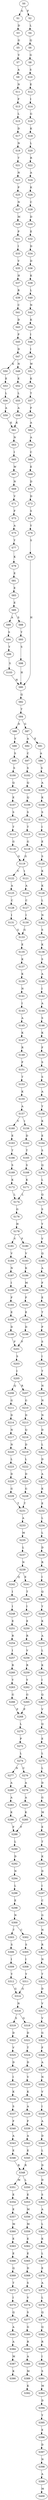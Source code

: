 strict digraph  {
	S0 -> S1 [ label = G ];
	S0 -> S2 [ label = F ];
	S1 -> S3 [ label = D ];
	S2 -> S4 [ label = L ];
	S3 -> S5 [ label = G ];
	S4 -> S6 [ label = Q ];
	S5 -> S7 [ label = V ];
	S6 -> S8 [ label = G ];
	S7 -> S9 [ label = A ];
	S8 -> S10 [ label = S ];
	S9 -> S11 [ label = N ];
	S10 -> S12 [ label = E ];
	S11 -> S13 [ label = F ];
	S12 -> S14 [ label = I ];
	S13 -> S15 [ label = L ];
	S14 -> S16 [ label = G ];
	S15 -> S17 [ label = D ];
	S16 -> S18 [ label = K ];
	S17 -> S19 [ label = N ];
	S18 -> S20 [ label = L ];
	S19 -> S21 [ label = T ];
	S20 -> S22 [ label = R ];
	S21 -> S23 [ label = N ];
	S22 -> S24 [ label = A ];
	S23 -> S25 [ label = P ];
	S24 -> S26 [ label = K ];
	S25 -> S27 [ label = N ];
	S26 -> S28 [ label = C ];
	S27 -> S29 [ label = M ];
	S28 -> S30 [ label = D ];
	S29 -> S31 [ label = P ];
	S30 -> S32 [ label = E ];
	S31 -> S33 [ label = I ];
	S32 -> S34 [ label = D ];
	S33 -> S35 [ label = V ];
	S34 -> S36 [ label = D ];
	S35 -> S37 [ label = H ];
	S36 -> S38 [ label = K ];
	S37 -> S39 [ label = R ];
	S38 -> S40 [ label = L ];
	S39 -> S41 [ label = C ];
	S40 -> S42 [ label = N ];
	S41 -> S43 [ label = D ];
	S42 -> S44 [ label = K ];
	S43 -> S45 [ label = P ];
	S44 -> S46 [ label = I ];
	S45 -> S47 [ label = D ];
	S46 -> S48 [ label = I ];
	S47 -> S49 [ label = N ];
	S47 -> S50 [ label = K ];
	S48 -> S51 [ label = W ];
	S49 -> S52 [ label = E ];
	S50 -> S53 [ label = E ];
	S51 -> S54 [ label = K ];
	S52 -> S55 [ label = L ];
	S53 -> S56 [ label = L ];
	S54 -> S57 [ label = T ];
	S55 -> S58 [ label = A ];
	S56 -> S59 [ label = A ];
	S57 -> S60 [ label = F ];
	S58 -> S61 [ label = K ];
	S59 -> S61 [ label = K ];
	S60 -> S62 [ label = A ];
	S61 -> S63 [ label = N ];
	S62 -> S64 [ label = A ];
	S63 -> S65 [ label = I ];
	S64 -> S66 [ label = C ];
	S65 -> S67 [ label = W ];
	S66 -> S68 [ label = E ];
	S67 -> S69 [ label = N ];
	S68 -> S70 [ label = D ];
	S69 -> S71 [ label = V ];
	S70 -> S72 [ label = D ];
	S71 -> S73 [ label = F ];
	S72 -> S74 [ label = S ];
	S73 -> S75 [ label = A ];
	S74 -> S76 [ label = Y ];
	S75 -> S77 [ label = Y ];
	S76 -> S78 [ label = S ];
	S77 -> S79 [ label = K ];
	S78 -> S80 [ label = H ];
	S79 -> S81 [ label = E ];
	S80 -> S82 [ label = Q ];
	S81 -> S83 [ label = E ];
	S82 -> S84 [ label = T ];
	S83 -> S85 [ label = E ];
	S84 -> S86 [ label = D ];
	S84 -> S87 [ label = G ];
	S85 -> S88 [ label = S ];
	S85 -> S89 [ label = A ];
	S86 -> S90 [ label = V ];
	S87 -> S91 [ label = E ];
	S87 -> S92 [ label = A ];
	S88 -> S93 [ label = Y ];
	S89 -> S94 [ label = S ];
	S90 -> S95 [ label = S ];
	S91 -> S96 [ label = A ];
	S92 -> S97 [ label = C ];
	S93 -> S98 [ label = S ];
	S94 -> S99 [ label = Y ];
	S95 -> S100 [ label = S ];
	S96 -> S101 [ label = S ];
	S97 -> S102 [ label = S ];
	S98 -> S80 [ label = H ];
	S99 -> S103 [ label = S ];
	S100 -> S104 [ label = Q ];
	S101 -> S105 [ label = A ];
	S102 -> S106 [ label = Q ];
	S103 -> S80 [ label = H ];
	S104 -> S107 [ label = E ];
	S105 -> S108 [ label = K ];
	S106 -> S109 [ label = Q ];
	S107 -> S110 [ label = S ];
	S108 -> S111 [ label = S ];
	S109 -> S112 [ label = S ];
	S110 -> S113 [ label = T ];
	S111 -> S114 [ label = I ];
	S112 -> S115 [ label = T ];
	S113 -> S116 [ label = G ];
	S114 -> S117 [ label = E ];
	S115 -> S118 [ label = G ];
	S116 -> S119 [ label = G ];
	S117 -> S120 [ label = S ];
	S118 -> S119 [ label = G ];
	S119 -> S121 [ label = I ];
	S119 -> S122 [ label = V ];
	S120 -> S123 [ label = K ];
	S121 -> S124 [ label = A ];
	S122 -> S125 [ label = A ];
	S123 -> S126 [ label = K ];
	S124 -> S127 [ label = C ];
	S125 -> S128 [ label = C ];
	S126 -> S129 [ label = L ];
	S127 -> S130 [ label = I ];
	S128 -> S131 [ label = I ];
	S129 -> S132 [ label = N ];
	S130 -> S133 [ label = G ];
	S131 -> S133 [ label = G ];
	S132 -> S134 [ label = S ];
	S133 -> S135 [ label = E ];
	S134 -> S136 [ label = K ];
	S135 -> S137 [ label = K ];
	S136 -> S138 [ label = S ];
	S137 -> S139 [ label = K ];
	S138 -> S140 [ label = A ];
	S139 -> S141 [ label = N ];
	S140 -> S142 [ label = I ];
	S141 -> S143 [ label = I ];
	S142 -> S144 [ label = A ];
	S143 -> S145 [ label = A ];
	S144 -> S146 [ label = S ];
	S145 -> S147 [ label = K ];
	S146 -> S148 [ label = K ];
	S147 -> S149 [ label = R ];
	S148 -> S150 [ label = F ];
	S149 -> S151 [ label = F ];
	S150 -> S152 [ label = S ];
	S151 -> S153 [ label = T ];
	S152 -> S154 [ label = S ];
	S153 -> S155 [ label = K ];
	S154 -> S156 [ label = A ];
	S155 -> S157 [ label = A ];
	S156 -> S158 [ label = Y ];
	S157 -> S159 [ label = I ];
	S157 -> S160 [ label = V ];
	S158 -> S161 [ label = K ];
	S159 -> S162 [ label = D ];
	S160 -> S163 [ label = E ];
	S161 -> S164 [ label = E ];
	S162 -> S165 [ label = T ];
	S163 -> S166 [ label = T ];
	S164 -> S167 [ label = S ];
	S165 -> S168 [ label = S ];
	S166 -> S169 [ label = S ];
	S167 -> S170 [ label = Q ];
	S168 -> S171 [ label = K ];
	S169 -> S172 [ label = K ];
	S170 -> S173 [ label = L ];
	S171 -> S174 [ label = L ];
	S172 -> S174 [ label = L ];
	S173 -> S175 [ label = Q ];
	S174 -> S176 [ label = G ];
	S175 -> S177 [ label = S ];
	S176 -> S178 [ label = H ];
	S177 -> S179 [ label = Y ];
	S178 -> S180 [ label = F ];
	S178 -> S181 [ label = V ];
	S179 -> S182 [ label = V ];
	S180 -> S183 [ label = V ];
	S181 -> S184 [ label = V ];
	S182 -> S185 [ label = Q ];
	S183 -> S186 [ label = K ];
	S184 -> S187 [ label = N ];
	S185 -> S188 [ label = A ];
	S186 -> S189 [ label = M ];
	S187 -> S190 [ label = I ];
	S188 -> S191 [ label = F ];
	S189 -> S192 [ label = F ];
	S190 -> S193 [ label = F ];
	S191 -> S194 [ label = E ];
	S192 -> S195 [ label = E ];
	S193 -> S196 [ label = E ];
	S194 -> S197 [ label = T ];
	S195 -> S198 [ label = D ];
	S196 -> S199 [ label = D ];
	S197 -> S200 [ label = P ];
	S198 -> S201 [ label = F ];
	S199 -> S201 [ label = F ];
	S200 -> S202 [ label = S ];
	S201 -> S203 [ label = S ];
	S202 -> S204 [ label = I ];
	S203 -> S205 [ label = I ];
	S204 -> S206 [ label = T ];
	S205 -> S207 [ label = R ];
	S205 -> S208 [ label = Q ];
	S206 -> S209 [ label = N ];
	S207 -> S210 [ label = G ];
	S208 -> S211 [ label = G ];
	S209 -> S212 [ label = N ];
	S210 -> S213 [ label = D ];
	S211 -> S214 [ label = D ];
	S212 -> S215 [ label = N ];
	S213 -> S216 [ label = Q ];
	S214 -> S217 [ label = N ];
	S215 -> S218 [ label = D ];
	S216 -> S219 [ label = D ];
	S217 -> S220 [ label = N ];
	S218 -> S221 [ label = L ];
	S219 -> S222 [ label = L ];
	S220 -> S223 [ label = L ];
	S221 -> S224 [ label = D ];
	S222 -> S225 [ label = D ];
	S223 -> S226 [ label = D ];
	S224 -> S227 [ label = A ];
	S225 -> S228 [ label = G ];
	S226 -> S229 [ label = G ];
	S227 -> S230 [ label = K ];
	S228 -> S231 [ label = T ];
	S229 -> S231 [ label = T ];
	S230 -> S232 [ label = E ];
	S231 -> S233 [ label = A ];
	S232 -> S234 [ label = L ];
	S233 -> S235 [ label = M ];
	S234 -> S236 [ label = L ];
	S235 -> S237 [ label = L ];
	S236 -> S238 [ label = D ];
	S237 -> S239 [ label = N ];
	S238 -> S240 [ label = R ];
	S239 -> S241 [ label = E ];
	S239 -> S242 [ label = Q ];
	S240 -> S243 [ label = I ];
	S241 -> S244 [ label = T ];
	S242 -> S245 [ label = I ];
	S243 -> S246 [ label = Q ];
	S244 -> S247 [ label = I ];
	S245 -> S248 [ label = I ];
	S246 -> S249 [ label = Y ];
	S247 -> S250 [ label = E ];
	S248 -> S251 [ label = E ];
	S249 -> S252 [ label = K ];
	S250 -> S253 [ label = R ];
	S251 -> S254 [ label = R ];
	S252 -> S255 [ label = A ];
	S253 -> S256 [ label = V ];
	S254 -> S257 [ label = I ];
	S255 -> S258 [ label = L ];
	S256 -> S259 [ label = R ];
	S257 -> S260 [ label = R ];
	S258 -> S261 [ label = K ];
	S259 -> S262 [ label = Y ];
	S260 -> S263 [ label = Y ];
	S261 -> S264 [ label = I ];
	S262 -> S265 [ label = G ];
	S263 -> S266 [ label = G ];
	S264 -> S267 [ label = Q ];
	S265 -> S268 [ label = P ];
	S266 -> S268 [ label = P ];
	S267 -> S269 [ label = V ];
	S268 -> S270 [ label = L ];
	S269 -> S271 [ label = Q ];
	S270 -> S272 [ label = P ];
	S271 -> S273 [ label = E ];
	S272 -> S274 [ label = L ];
	S273 -> S275 [ label = L ];
	S274 -> S276 [ label = C ];
	S274 -> S277 [ label = N ];
	S275 -> S278 [ label = L ];
	S276 -> S279 [ label = A ];
	S277 -> S280 [ label = A ];
	S278 -> S281 [ label = D ];
	S279 -> S282 [ label = A ];
	S280 -> S283 [ label = A ];
	S281 -> S284 [ label = G ];
	S282 -> S285 [ label = K ];
	S283 -> S286 [ label = K ];
	S284 -> S287 [ label = M ];
	S285 -> S288 [ label = F ];
	S286 -> S288 [ label = F ];
	S287 -> S289 [ label = E ];
	S288 -> S290 [ label = L ];
	S289 -> S291 [ label = T ];
	S290 -> S292 [ label = D ];
	S291 -> S293 [ label = K ];
	S292 -> S294 [ label = N ];
	S293 -> S295 [ label = D ];
	S294 -> S296 [ label = L ];
	S295 -> S297 [ label = I ];
	S296 -> S298 [ label = E ];
	S297 -> S299 [ label = C ];
	S298 -> S300 [ label = N ];
	S299 -> S301 [ label = G ];
	S300 -> S302 [ label = C ];
	S300 -> S303 [ label = T ];
	S301 -> S304 [ label = N ];
	S302 -> S305 [ label = S ];
	S303 -> S306 [ label = S ];
	S304 -> S307 [ label = R ];
	S305 -> S308 [ label = I ];
	S306 -> S309 [ label = I ];
	S307 -> S310 [ label = N ];
	S308 -> S311 [ label = Y ];
	S309 -> S312 [ label = Y ];
	S310 -> S313 [ label = T ];
	S311 -> S314 [ label = G ];
	S312 -> S314 [ label = G ];
	S313 -> S315 [ label = D ];
	S314 -> S316 [ label = N ];
	S315 -> S317 [ label = V ];
	S316 -> S318 [ label = G ];
	S316 -> S319 [ label = S ];
	S317 -> S320 [ label = V ];
	S318 -> S321 [ label = D ];
	S319 -> S322 [ label = D ];
	S320 -> S323 [ label = G ];
	S321 -> S324 [ label = T ];
	S322 -> S325 [ label = V ];
	S323 -> S326 [ label = F ];
	S324 -> S327 [ label = D ];
	S325 -> S328 [ label = D ];
	S326 -> S329 [ label = A ];
	S327 -> S330 [ label = V ];
	S328 -> S331 [ label = I ];
	S329 -> S332 [ label = N ];
	S330 -> S333 [ label = K ];
	S331 -> S334 [ label = K ];
	S332 -> S335 [ label = V ];
	S333 -> S336 [ label = A ];
	S334 -> S337 [ label = S ];
	S335 -> S338 [ label = I ];
	S336 -> S339 [ label = F ];
	S337 -> S340 [ label = F ];
	S338 -> S341 [ label = A ];
	S339 -> S342 [ label = A ];
	S340 -> S343 [ label = A ];
	S341 -> S344 [ label = D ];
	S342 -> S345 [ label = E ];
	S343 -> S346 [ label = E ];
	S344 -> S347 [ label = L ];
	S345 -> S348 [ label = R ];
	S346 -> S348 [ label = R ];
	S347 -> S349 [ label = D ];
	S348 -> S350 [ label = L ];
	S348 -> S351 [ label = M ];
	S349 -> S352 [ label = D ];
	S350 -> S353 [ label = E ];
	S351 -> S354 [ label = E ];
	S352 -> S355 [ label = S ];
	S353 -> S356 [ label = M ];
	S354 -> S357 [ label = E ];
	S355 -> S358 [ label = A ];
	S356 -> S359 [ label = M ];
	S357 -> S360 [ label = M ];
	S358 -> S361 [ label = L ];
	S359 -> S362 [ label = E ];
	S360 -> S363 [ label = E ];
	S361 -> S364 [ label = K ];
	S362 -> S365 [ label = E ];
	S363 -> S366 [ label = E ];
	S364 -> S367 [ label = L ];
	S365 -> S368 [ label = D ];
	S366 -> S369 [ label = Q ];
	S367 -> S370 [ label = E ];
	S368 -> S371 [ label = S ];
	S369 -> S372 [ label = T ];
	S370 -> S373 [ label = A ];
	S371 -> S374 [ label = V ];
	S372 -> S375 [ label = I ];
	S373 -> S376 [ label = L ];
	S374 -> S377 [ label = S ];
	S375 -> S378 [ label = Q ];
	S376 -> S379 [ label = Q ];
	S377 -> S380 [ label = G ];
	S378 -> S381 [ label = A ];
	S379 -> S382 [ label = Q ];
	S380 -> S383 [ label = R ];
	S381 -> S384 [ label = A ];
	S382 -> S385 [ label = R ];
	S383 -> S386 [ label = A ];
	S384 -> S387 [ label = M ];
	S385 -> S388 [ label = I ];
	S386 -> S389 [ label = M ];
	S387 -> S390 [ label = K ];
	S388 -> S391 [ label = S ];
	S389 -> S392 [ label = K ];
	S391 -> S393 [ label = M ];
	S393 -> S394 [ label = D ];
	S394 -> S395 [ label = Y ];
	S395 -> S396 [ label = E ];
	S396 -> S397 [ label = D ];
	S397 -> S398 [ label = N ];
	S398 -> S399 [ label = A ];
	S399 -> S400 [ label = M ];
}
